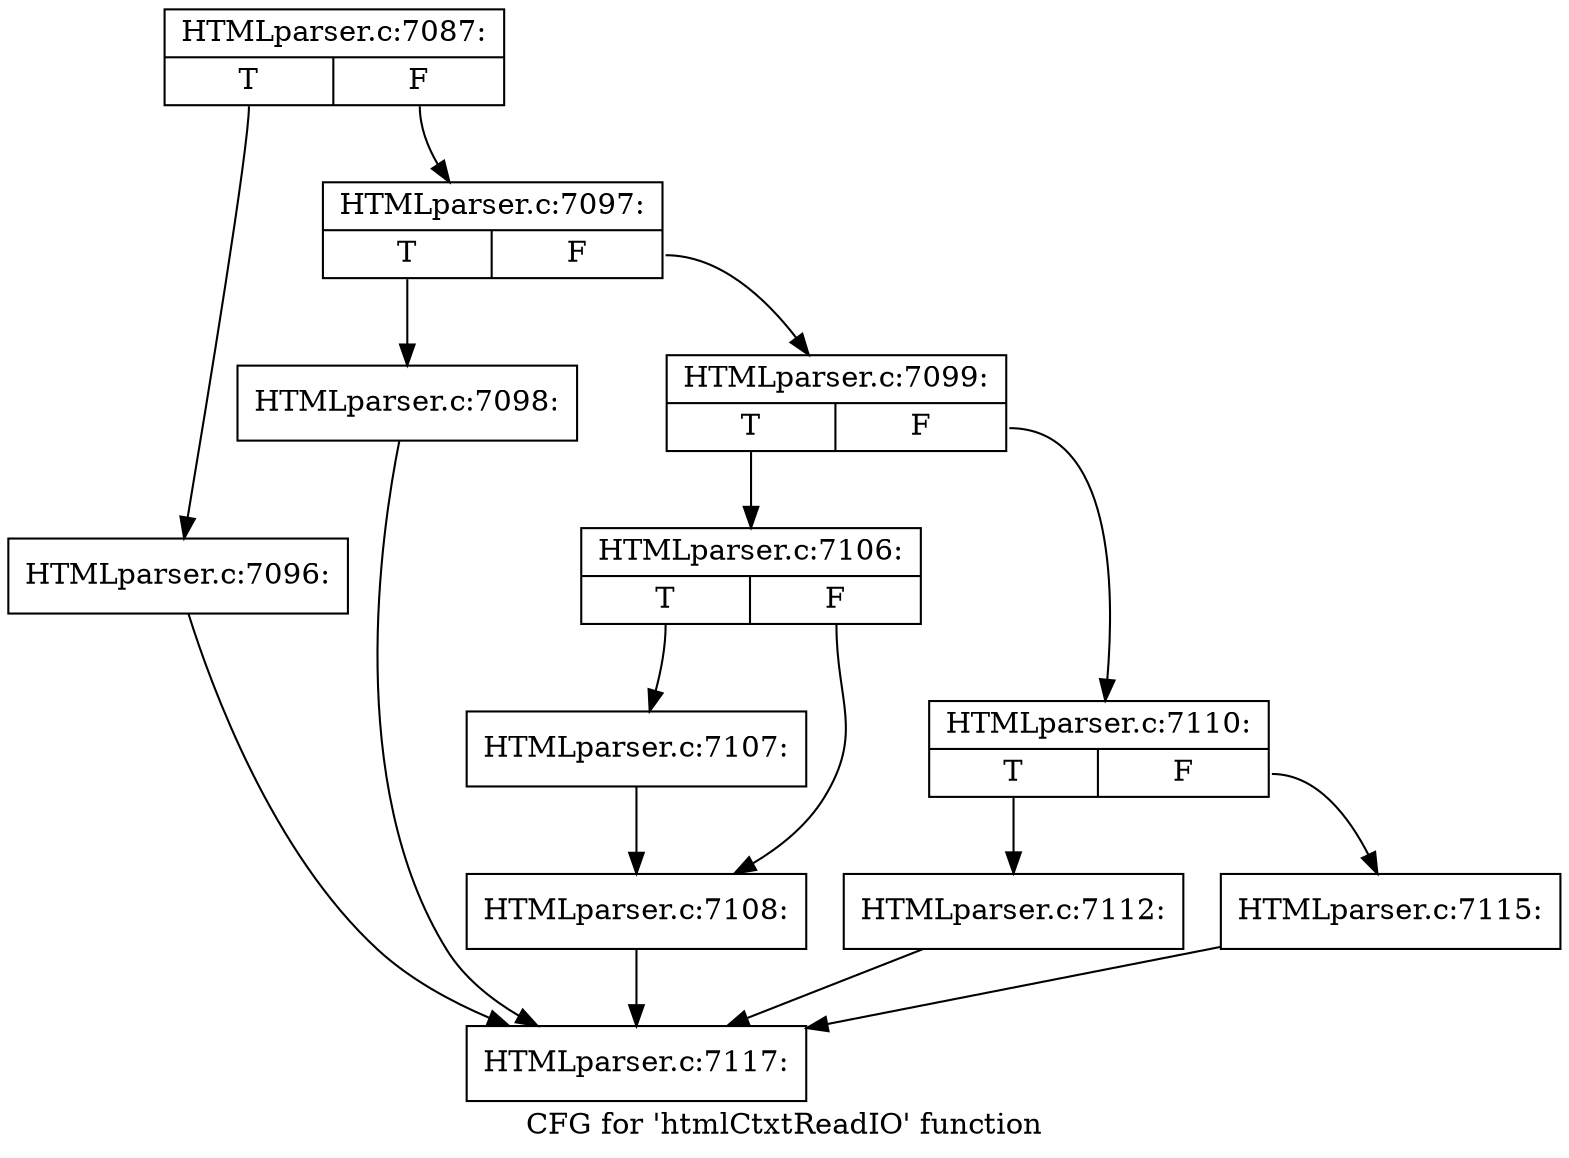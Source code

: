 digraph "CFG for 'htmlCtxtReadIO' function" {
	label="CFG for 'htmlCtxtReadIO' function";

	Node0x3dc2b80 [shape=record,label="{HTMLparser.c:7087:|{<s0>T|<s1>F}}"];
	Node0x3dc2b80:s0 -> Node0x3dc4b50;
	Node0x3dc2b80:s1 -> Node0x3dc4ba0;
	Node0x3dc4b50 [shape=record,label="{HTMLparser.c:7096:}"];
	Node0x3dc4b50 -> Node0x3772270;
	Node0x3dc4ba0 [shape=record,label="{HTMLparser.c:7097:|{<s0>T|<s1>F}}"];
	Node0x3dc4ba0:s0 -> Node0x3dc5000;
	Node0x3dc4ba0:s1 -> Node0x3dc5050;
	Node0x3dc5000 [shape=record,label="{HTMLparser.c:7098:}"];
	Node0x3dc5000 -> Node0x3772270;
	Node0x3dc5050 [shape=record,label="{HTMLparser.c:7099:|{<s0>T|<s1>F}}"];
	Node0x3dc5050:s0 -> Node0x3dc5a60;
	Node0x3dc5050:s1 -> Node0x3dc5ab0;
	Node0x3dc5a60 [shape=record,label="{HTMLparser.c:7106:|{<s0>T|<s1>F}}"];
	Node0x3dc5a60:s0 -> Node0x3dc5e70;
	Node0x3dc5a60:s1 -> Node0x3dc5ec0;
	Node0x3dc5e70 [shape=record,label="{HTMLparser.c:7107:}"];
	Node0x3dc5e70 -> Node0x3dc5ec0;
	Node0x3dc5ec0 [shape=record,label="{HTMLparser.c:7108:}"];
	Node0x3dc5ec0 -> Node0x3772270;
	Node0x3dc5ab0 [shape=record,label="{HTMLparser.c:7110:|{<s0>T|<s1>F}}"];
	Node0x3dc5ab0:s0 -> Node0x3dc6880;
	Node0x3dc5ab0:s1 -> Node0x3dc68d0;
	Node0x3dc6880 [shape=record,label="{HTMLparser.c:7112:}"];
	Node0x3dc6880 -> Node0x3772270;
	Node0x3dc68d0 [shape=record,label="{HTMLparser.c:7115:}"];
	Node0x3dc68d0 -> Node0x3772270;
	Node0x3772270 [shape=record,label="{HTMLparser.c:7117:}"];
}
